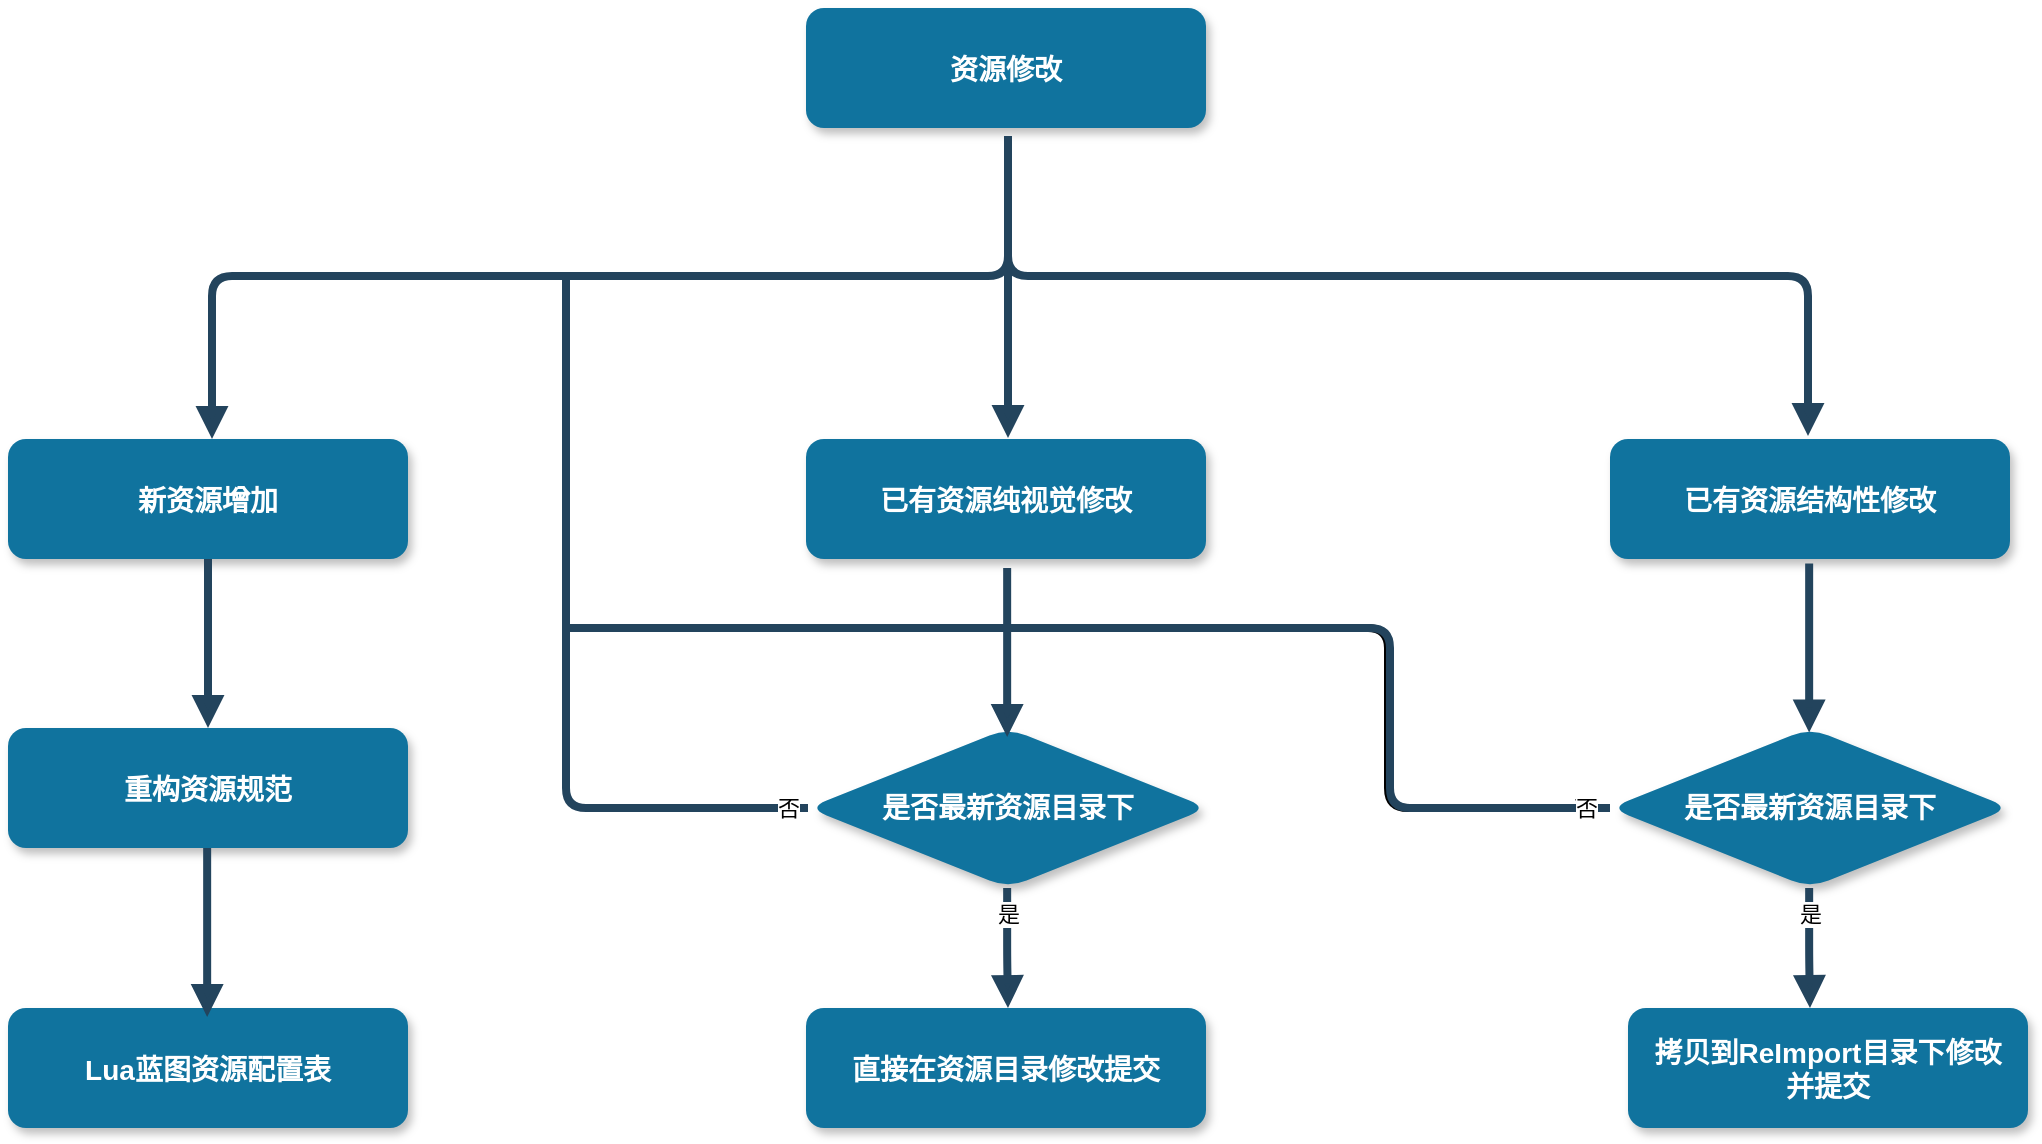 <mxfile version="18.0.3" type="github">
  <diagram name="Page-1" id="97916047-d0de-89f5-080d-49f4d83e522f">
    <mxGraphModel dx="1288" dy="796" grid="1" gridSize="10" guides="1" tooltips="1" connect="1" arrows="1" fold="1" page="1" pageScale="1.5" pageWidth="1169" pageHeight="827" background="none" math="0" shadow="0">
      <root>
        <mxCell id="0" />
        <mxCell id="1" parent="0" />
        <mxCell id="2" value="资源修改" style="rounded=1;fillColor=#10739E;strokeColor=none;shadow=1;gradientColor=none;fontStyle=1;fontColor=#FFFFFF;fontSize=14;" parent="1" vertex="1">
          <mxGeometry x="679" y="240" width="200" height="60" as="geometry" />
        </mxCell>
        <mxCell id="4" value="新资源增加" style="rounded=1;fillColor=#10739E;strokeColor=none;shadow=1;gradientColor=none;fontStyle=1;fontColor=#FFFFFF;fontSize=14;" parent="1" vertex="1">
          <mxGeometry x="280" y="455.5" width="200" height="60" as="geometry" />
        </mxCell>
        <mxCell id="5" value="已有资源纯视觉修改" style="rounded=1;fillColor=#10739E;strokeColor=none;shadow=1;gradientColor=none;fontStyle=1;fontColor=#FFFFFF;fontSize=14;" parent="1" vertex="1">
          <mxGeometry x="679" y="455.5" width="200" height="60" as="geometry" />
        </mxCell>
        <mxCell id="6" value="已有资源结构性修改" style="rounded=1;fillColor=#10739E;strokeColor=none;shadow=1;gradientColor=none;fontStyle=1;fontColor=#FFFFFF;fontSize=14;" parent="1" vertex="1">
          <mxGeometry x="1081" y="455.5" width="200" height="60" as="geometry" />
        </mxCell>
        <mxCell id="8" value="Lua蓝图资源配置表" style="rounded=1;fillColor=#10739E;strokeColor=none;shadow=1;gradientColor=none;fontStyle=1;fontColor=#FFFFFF;fontSize=14;" parent="1" vertex="1">
          <mxGeometry x="280" y="740" width="200" height="60" as="geometry" />
        </mxCell>
        <mxCell id="13" value="直接在资源目录修改提交" style="rounded=1;fillColor=#10739E;strokeColor=none;shadow=1;gradientColor=none;fontStyle=1;fontColor=#FFFFFF;fontSize=14;" parent="1" vertex="1">
          <mxGeometry x="679" y="740" width="200" height="60" as="geometry" />
        </mxCell>
        <mxCell id="23" value="拷贝到ReImport目录下修改&#xa;并提交" style="rounded=1;fillColor=#10739E;strokeColor=none;shadow=1;gradientColor=none;fontStyle=1;fontColor=#FFFFFF;fontSize=14;" parent="1" vertex="1">
          <mxGeometry x="1090" y="740" width="200" height="60" as="geometry" />
        </mxCell>
        <mxCell id="30" value="" style="edgeStyle=elbowEdgeStyle;elbow=vertical;strokeWidth=4;endArrow=block;endFill=1;fontStyle=1;strokeColor=#23445D;" parent="1" edge="1">
          <mxGeometry x="30" y="140.5" width="100" height="100" as="geometry">
            <mxPoint x="780" y="345" as="sourcePoint" />
            <mxPoint x="780" y="455" as="targetPoint" />
            <Array as="points">
              <mxPoint x="779" y="405" />
            </Array>
          </mxGeometry>
        </mxCell>
        <mxCell id="31" value="" style="edgeStyle=elbowEdgeStyle;elbow=vertical;strokeWidth=4;endArrow=block;endFill=1;fontStyle=1;strokeColor=#23445D;entryX=0.5;entryY=0;entryDx=0;entryDy=0;" parent="1" edge="1">
          <mxGeometry x="25" y="169.5" width="100" height="100" as="geometry">
            <mxPoint x="780" y="310" as="sourcePoint" />
            <mxPoint x="382" y="455.5" as="targetPoint" />
            <Array as="points">
              <mxPoint x="580" y="374" />
              <mxPoint x="743" y="374" />
              <mxPoint x="733" y="364" />
            </Array>
          </mxGeometry>
        </mxCell>
        <mxCell id="32" value="" style="edgeStyle=elbowEdgeStyle;elbow=vertical;strokeWidth=4;endArrow=block;endFill=1;fontStyle=1;strokeColor=#23445D;exitX=0.505;exitY=1;exitDx=0;exitDy=0;exitPerimeter=0;" parent="1" edge="1">
          <mxGeometry x="30" y="163.5" width="100" height="100" as="geometry">
            <mxPoint x="780" y="304" as="sourcePoint" />
            <mxPoint x="1180" y="454" as="targetPoint" />
            <Array as="points">
              <mxPoint x="981" y="374" />
              <mxPoint x="780" y="370" />
              <mxPoint x="970" y="430" />
            </Array>
          </mxGeometry>
        </mxCell>
        <mxCell id="50" value="" style="edgeStyle=elbowEdgeStyle;elbow=vertical;strokeWidth=4;endArrow=block;endFill=1;fontStyle=1;strokeColor=#23445D;exitX=0.5;exitY=1;exitDx=0;exitDy=0;entryX=0.5;entryY=0;entryDx=0;entryDy=0;" parent="1" source="4" target="ECGBMCHHsJit0qDQUd_v-60" edge="1">
          <mxGeometry x="92" y="400" width="100" height="100" as="geometry">
            <mxPoint x="92" y="500" as="sourcePoint" />
            <mxPoint x="192" y="400" as="targetPoint" />
            <Array as="points">
              <mxPoint x="390" y="550" />
            </Array>
          </mxGeometry>
        </mxCell>
        <mxCell id="ECGBMCHHsJit0qDQUd_v-60" value="重构资源规范" style="rounded=1;fillColor=#10739E;strokeColor=none;shadow=1;gradientColor=none;fontStyle=1;fontColor=#FFFFFF;fontSize=14;" vertex="1" parent="1">
          <mxGeometry x="280" y="600" width="200" height="60" as="geometry" />
        </mxCell>
        <mxCell id="ECGBMCHHsJit0qDQUd_v-65" value="" style="edgeStyle=elbowEdgeStyle;elbow=vertical;strokeWidth=4;endArrow=block;endFill=1;fontStyle=1;strokeColor=#23445D;exitX=0.5;exitY=1;exitDx=0;exitDy=0;entryX=0.5;entryY=0;entryDx=0;entryDy=0;" edge="1" parent="1">
          <mxGeometry x="91.58" y="544.5" width="100" height="100" as="geometry">
            <mxPoint x="379.58" y="660" as="sourcePoint" />
            <mxPoint x="379.58" y="744.5" as="targetPoint" />
            <Array as="points">
              <mxPoint x="389.58" y="694.5" />
            </Array>
          </mxGeometry>
        </mxCell>
        <mxCell id="ECGBMCHHsJit0qDQUd_v-67" value="是否最新资源目录下" style="rhombus;whiteSpace=wrap;html=1;fontSize=14;fillColor=#10739E;strokeColor=none;fontColor=#FFFFFF;rounded=1;shadow=1;gradientColor=none;fontStyle=1;" vertex="1" parent="1">
          <mxGeometry x="680" y="600" width="200" height="80" as="geometry" />
        </mxCell>
        <mxCell id="ECGBMCHHsJit0qDQUd_v-70" value="" style="edgeStyle=elbowEdgeStyle;elbow=vertical;strokeWidth=4;endArrow=block;endFill=1;fontStyle=1;strokeColor=#23445D;exitX=0.5;exitY=1;exitDx=0;exitDy=0;entryX=0.5;entryY=0;entryDx=0;entryDy=0;" edge="1" parent="1">
          <mxGeometry x="491.58" y="404.5" width="100" height="100" as="geometry">
            <mxPoint x="779.58" y="520" as="sourcePoint" />
            <mxPoint x="779.58" y="604.5" as="targetPoint" />
            <Array as="points">
              <mxPoint x="789.58" y="554.5" />
            </Array>
          </mxGeometry>
        </mxCell>
        <mxCell id="ECGBMCHHsJit0qDQUd_v-71" value="" style="edgeStyle=elbowEdgeStyle;elbow=vertical;strokeWidth=4;endArrow=block;endFill=1;fontStyle=1;strokeColor=#23445D;exitX=0.5;exitY=1;exitDx=0;exitDy=0;" edge="1" parent="1">
          <mxGeometry x="491.58" y="564.5" width="100" height="100" as="geometry">
            <mxPoint x="779.58" y="680" as="sourcePoint" />
            <mxPoint x="780" y="740" as="targetPoint" />
            <Array as="points">
              <mxPoint x="789.58" y="714.5" />
            </Array>
          </mxGeometry>
        </mxCell>
        <mxCell id="ECGBMCHHsJit0qDQUd_v-75" value="是" style="edgeLabel;html=1;align=center;verticalAlign=middle;resizable=0;points=[];" vertex="1" connectable="0" parent="ECGBMCHHsJit0qDQUd_v-71">
          <mxGeometry relative="1" as="geometry">
            <mxPoint y="-17" as="offset" />
          </mxGeometry>
        </mxCell>
        <mxCell id="ECGBMCHHsJit0qDQUd_v-72" value="" style="edgeStyle=elbowEdgeStyle;elbow=vertical;strokeWidth=4;endFill=1;fontStyle=1;strokeColor=#23445D;startFill=1;sketch=0;endArrow=none;" edge="1" parent="1">
          <mxGeometry x="102" y="367" width="100" height="100" as="geometry">
            <mxPoint x="680" y="640" as="sourcePoint" />
            <mxPoint x="559" y="372" as="targetPoint" />
            <Array as="points">
              <mxPoint x="559" y="640" />
              <mxPoint x="599" y="642" />
            </Array>
          </mxGeometry>
        </mxCell>
        <mxCell id="ECGBMCHHsJit0qDQUd_v-105" value="否" style="edgeLabel;html=1;align=center;verticalAlign=middle;resizable=0;points=[];" vertex="1" connectable="0" parent="ECGBMCHHsJit0qDQUd_v-72">
          <mxGeometry relative="1" as="geometry">
            <mxPoint x="111" y="73" as="offset" />
          </mxGeometry>
        </mxCell>
        <mxCell id="ECGBMCHHsJit0qDQUd_v-82" value="是否最新资源目录下" style="rhombus;whiteSpace=wrap;html=1;fontSize=14;fillColor=#10739E;strokeColor=none;fontColor=#FFFFFF;rounded=1;shadow=1;gradientColor=none;fontStyle=1;" vertex="1" parent="1">
          <mxGeometry x="1081" y="600" width="200" height="80" as="geometry" />
        </mxCell>
        <mxCell id="ECGBMCHHsJit0qDQUd_v-83" value="" style="edgeStyle=elbowEdgeStyle;elbow=vertical;strokeWidth=4;endArrow=block;endFill=1;fontStyle=1;strokeColor=#23445D;exitX=0.5;exitY=1;exitDx=0;exitDy=0;entryX=0.5;entryY=0;entryDx=0;entryDy=0;" edge="1" parent="1">
          <mxGeometry x="892.58" y="402.25" width="100" height="100" as="geometry">
            <mxPoint x="1180.58" y="517.75" as="sourcePoint" />
            <mxPoint x="1180.58" y="602.25" as="targetPoint" />
            <Array as="points">
              <mxPoint x="1190.58" y="552.25" />
            </Array>
          </mxGeometry>
        </mxCell>
        <mxCell id="ECGBMCHHsJit0qDQUd_v-84" value="" style="edgeStyle=elbowEdgeStyle;elbow=vertical;strokeWidth=4;endArrow=block;endFill=1;fontStyle=1;strokeColor=#23445D;exitX=0.5;exitY=1;exitDx=0;exitDy=0;" edge="1" parent="1">
          <mxGeometry x="892.58" y="564.5" width="100" height="100" as="geometry">
            <mxPoint x="1180.58" y="680" as="sourcePoint" />
            <mxPoint x="1181" y="740" as="targetPoint" />
            <Array as="points">
              <mxPoint x="1190.58" y="714.5" />
            </Array>
          </mxGeometry>
        </mxCell>
        <mxCell id="ECGBMCHHsJit0qDQUd_v-85" value="是" style="edgeLabel;html=1;align=center;verticalAlign=middle;resizable=0;points=[];" vertex="1" connectable="0" parent="ECGBMCHHsJit0qDQUd_v-84">
          <mxGeometry relative="1" as="geometry">
            <mxPoint y="-17" as="offset" />
          </mxGeometry>
        </mxCell>
        <mxCell id="ECGBMCHHsJit0qDQUd_v-98" value="" style="edgeStyle=elbowEdgeStyle;elbow=horizontal;strokeWidth=4;endFill=1;fontStyle=1;strokeColor=default;startFill=1;sketch=0;endArrow=none;" edge="1" parent="1">
          <mxGeometry width="50" height="50" relative="1" as="geometry">
            <mxPoint x="1080" y="640" as="sourcePoint" />
            <mxPoint x="560" y="550" as="targetPoint" />
            <Array as="points">
              <mxPoint x="970" y="600" />
            </Array>
          </mxGeometry>
        </mxCell>
        <mxCell id="ECGBMCHHsJit0qDQUd_v-99" value="否" style="edgeLabel;html=1;align=center;verticalAlign=middle;resizable=0;points=[];" vertex="1" connectable="0" parent="ECGBMCHHsJit0qDQUd_v-98">
          <mxGeometry x="-0.961" relative="1" as="geometry">
            <mxPoint as="offset" />
          </mxGeometry>
        </mxCell>
        <mxCell id="ECGBMCHHsJit0qDQUd_v-102" value="" style="edgeStyle=elbowEdgeStyle;elbow=horizontal;strokeWidth=4;endFill=1;fontStyle=1;strokeColor=#23445D;startFill=1;sketch=0;endArrow=none;" edge="1" parent="1">
          <mxGeometry width="50" height="50" relative="1" as="geometry">
            <mxPoint x="1081" y="640" as="sourcePoint" />
            <mxPoint x="560" y="550" as="targetPoint" />
            <Array as="points">
              <mxPoint x="971" y="600" />
            </Array>
          </mxGeometry>
        </mxCell>
        <mxCell id="ECGBMCHHsJit0qDQUd_v-103" value="否" style="edgeLabel;html=1;align=center;verticalAlign=middle;resizable=0;points=[];" vertex="1" connectable="0" parent="ECGBMCHHsJit0qDQUd_v-102">
          <mxGeometry x="-0.961" relative="1" as="geometry">
            <mxPoint as="offset" />
          </mxGeometry>
        </mxCell>
      </root>
    </mxGraphModel>
  </diagram>
</mxfile>
